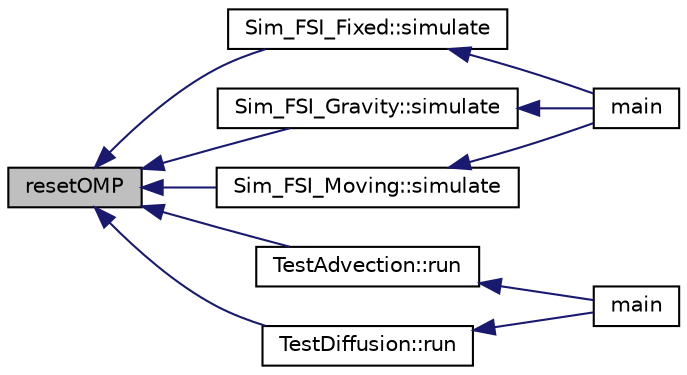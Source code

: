digraph "resetOMP"
{
  edge [fontname="Helvetica",fontsize="10",labelfontname="Helvetica",labelfontsize="10"];
  node [fontname="Helvetica",fontsize="10",shape=record];
  rankdir="LR";
  Node1 [label="resetOMP",height=0.2,width=0.4,color="black", fillcolor="grey75", style="filled", fontcolor="black"];
  Node1 -> Node2 [dir="back",color="midnightblue",fontsize="10",style="solid"];
  Node2 [label="Sim_FSI_Fixed::simulate",height=0.2,width=0.4,color="black", fillcolor="white", style="filled",URL="$class_sim___f_s_i___fixed.html#a1e37b29e07ddd05ae1f0c2be321e9bb2"];
  Node2 -> Node3 [dir="back",color="midnightblue",fontsize="10",style="solid"];
  Node3 [label="main",height=0.2,width=0.4,color="black", fillcolor="white", style="filled",URL="$main_8cpp.html#a217dbf8b442f20279ea00b898af96f52"];
  Node1 -> Node4 [dir="back",color="midnightblue",fontsize="10",style="solid"];
  Node4 [label="Sim_FSI_Gravity::simulate",height=0.2,width=0.4,color="black", fillcolor="white", style="filled",URL="$class_sim___f_s_i___gravity.html#add86d6f52de51511f0bb93714fc504c4"];
  Node4 -> Node3 [dir="back",color="midnightblue",fontsize="10",style="solid"];
  Node1 -> Node5 [dir="back",color="midnightblue",fontsize="10",style="solid"];
  Node5 [label="Sim_FSI_Moving::simulate",height=0.2,width=0.4,color="black", fillcolor="white", style="filled",URL="$class_sim___f_s_i___moving.html#ae20d894ac95fb1e13de88147a8bc1b3e"];
  Node5 -> Node3 [dir="back",color="midnightblue",fontsize="10",style="solid"];
  Node1 -> Node6 [dir="back",color="midnightblue",fontsize="10",style="solid"];
  Node6 [label="TestAdvection::run",height=0.2,width=0.4,color="black", fillcolor="white", style="filled",URL="$class_test_advection.html#a06ea2c54a664b65b02259ba2c0c4ff38"];
  Node6 -> Node7 [dir="back",color="midnightblue",fontsize="10",style="solid"];
  Node7 [label="main",height=0.2,width=0.4,color="black", fillcolor="white", style="filled",URL="$main_test_8cpp.html#a217dbf8b442f20279ea00b898af96f52"];
  Node1 -> Node8 [dir="back",color="midnightblue",fontsize="10",style="solid"];
  Node8 [label="TestDiffusion::run",height=0.2,width=0.4,color="black", fillcolor="white", style="filled",URL="$class_test_diffusion.html#ae4f122102bda38ee01e0fc38cb77f57b"];
  Node8 -> Node7 [dir="back",color="midnightblue",fontsize="10",style="solid"];
}

